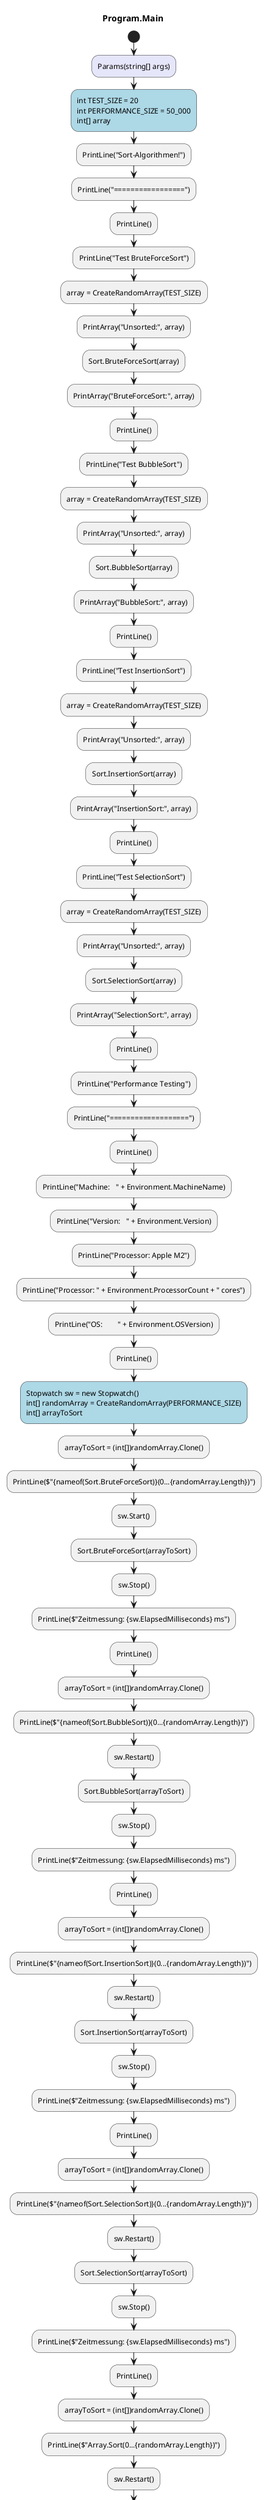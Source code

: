 @startuml Program.Main
title Program.Main
start
#Lavender:Params(string[] args);
#LightBlue:int TEST_SIZE = 20
int PERFORMANCE_SIZE = 50_000
int[] array;
:PrintLine("Sort-Algorithmen!");
:PrintLine("=================");
:PrintLine();
:PrintLine("Test BruteForceSort");
:array = CreateRandomArray(TEST_SIZE);
:PrintArray("Unsorted:", array);
:Sort.BruteForceSort(array);
:PrintArray("BruteForceSort:", array);
:PrintLine();
:PrintLine("Test BubbleSort");
:array = CreateRandomArray(TEST_SIZE);
:PrintArray("Unsorted:", array);
:Sort.BubbleSort(array);
:PrintArray("BubbleSort:", array);
:PrintLine();
:PrintLine("Test InsertionSort");
:array = CreateRandomArray(TEST_SIZE);
:PrintArray("Unsorted:", array);
:Sort.InsertionSort(array);
:PrintArray("InsertionSort:", array);
:PrintLine();
:PrintLine("Test SelectionSort");
:array = CreateRandomArray(TEST_SIZE);
:PrintArray("Unsorted:", array);
:Sort.SelectionSort(array);
:PrintArray("SelectionSort:", array);
:PrintLine();
:PrintLine("Performance Testing");
:PrintLine("===================");
:PrintLine();
:PrintLine("Machine:   " + Environment.MachineName);
:PrintLine("Version:   " + Environment.Version);
:PrintLine("Processor: Apple M2");
:PrintLine("Processor: " + Environment.ProcessorCount + " cores");
:PrintLine("OS:        " + Environment.OSVersion);
:PrintLine();
#LightBlue:Stopwatch sw = new Stopwatch()
int[] randomArray = CreateRandomArray(PERFORMANCE_SIZE)
int[] arrayToSort;
:arrayToSort = (int[])randomArray.Clone();
:PrintLine($"{nameof(Sort.BruteForceSort)}(0...{randomArray.Length})");
:sw.Start();
:Sort.BruteForceSort(arrayToSort);
:sw.Stop();
:PrintLine($"Zeitmessung: {sw.ElapsedMilliseconds} ms");
:PrintLine();
:arrayToSort = (int[])randomArray.Clone();
:PrintLine($"{nameof(Sort.BubbleSort)}(0...{randomArray.Length})");
:sw.Restart();
:Sort.BubbleSort(arrayToSort);
:sw.Stop();
:PrintLine($"Zeitmessung: {sw.ElapsedMilliseconds} ms");
:PrintLine();
:arrayToSort = (int[])randomArray.Clone();
:PrintLine($"{nameof(Sort.InsertionSort)}(0...{randomArray.Length})");
:sw.Restart();
:Sort.InsertionSort(arrayToSort);
:sw.Stop();
:PrintLine($"Zeitmessung: {sw.ElapsedMilliseconds} ms");
:PrintLine();
:arrayToSort = (int[])randomArray.Clone();
:PrintLine($"{nameof(Sort.SelectionSort)}(0...{randomArray.Length})");
:sw.Restart();
:Sort.SelectionSort(arrayToSort);
:sw.Stop();
:PrintLine($"Zeitmessung: {sw.ElapsedMilliseconds} ms");
:PrintLine();
:arrayToSort = (int[])randomArray.Clone();
:PrintLine($"Array.Sort(0...{randomArray.Length})");
:sw.Restart();
:Array.Sort(arrayToSort);
:sw.Stop();
:PrintLine($"Zeitmessung: {sw.ElapsedMilliseconds} ms");
:PrintLine();
:PrintLine("Exit with ENTER...");
:ReadLine();
stop
@enduml
